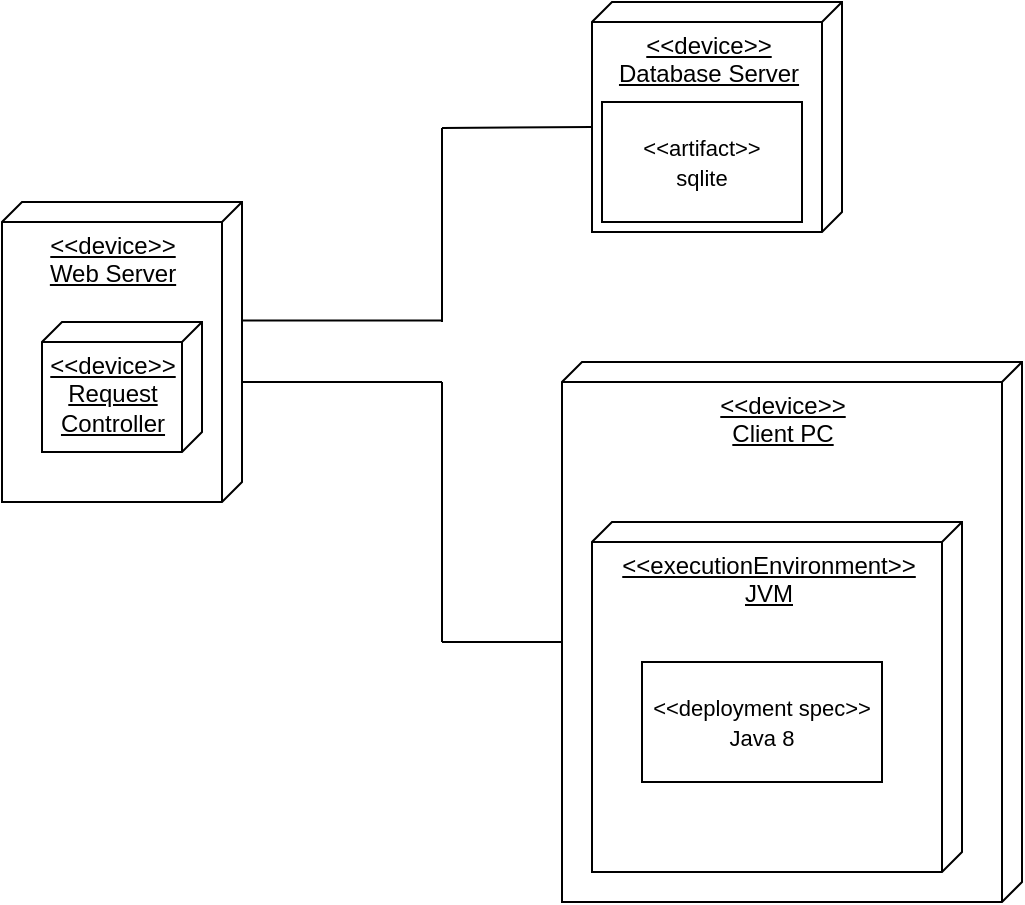 <mxfile version="13.9.9" type="device"><diagram id="xpD6GHCvbwX244-uw9DP" name="Страница 1"><mxGraphModel dx="583" dy="678" grid="1" gridSize="10" guides="1" tooltips="1" connect="1" arrows="1" fold="1" page="1" pageScale="1" pageWidth="827" pageHeight="1169" math="0" shadow="0"><root><mxCell id="0"/><mxCell id="1" parent="0"/><mxCell id="VjP9u1l_gfzGJ6Un3DD6-2" value="&amp;lt;&amp;lt;device&amp;gt;&amp;gt;&lt;br&gt;Client PC" style="verticalAlign=top;align=center;spacingTop=8;spacingLeft=2;spacingRight=12;shape=cube;size=10;direction=south;fontStyle=4;html=1;" vertex="1" parent="1"><mxGeometry x="510" y="260" width="230" height="270" as="geometry"/></mxCell><mxCell id="VjP9u1l_gfzGJ6Un3DD6-1" value="&amp;lt;&amp;lt;executionEnvironment&amp;gt;&amp;gt;&lt;br&gt;JVM" style="verticalAlign=top;align=center;spacingTop=8;spacingLeft=2;spacingRight=12;shape=cube;size=10;direction=south;fontStyle=4;html=1;" vertex="1" parent="1"><mxGeometry x="525" y="340" width="185" height="175" as="geometry"/></mxCell><mxCell id="VjP9u1l_gfzGJ6Un3DD6-3" value="&lt;font style=&quot;font-size: 11px&quot;&gt;&amp;lt;&amp;lt;deployment spec&amp;gt;&amp;gt;&lt;br&gt;Java 8&lt;br&gt;&lt;/font&gt;" style="rounded=0;whiteSpace=wrap;html=1;" vertex="1" parent="1"><mxGeometry x="550" y="410" width="120" height="60" as="geometry"/></mxCell><mxCell id="VjP9u1l_gfzGJ6Un3DD6-7" value="" style="endArrow=none;html=1;entryX=0;entryY=0;entryDx=140;entryDy=230;entryPerimeter=0;" edge="1" parent="1" target="VjP9u1l_gfzGJ6Un3DD6-2"><mxGeometry width="50" height="50" relative="1" as="geometry"><mxPoint x="450" y="400" as="sourcePoint"/><mxPoint x="460" y="290" as="targetPoint"/></mxGeometry></mxCell><mxCell id="VjP9u1l_gfzGJ6Un3DD6-8" value="" style="endArrow=none;html=1;" edge="1" parent="1"><mxGeometry width="50" height="50" relative="1" as="geometry"><mxPoint x="450" y="400" as="sourcePoint"/><mxPoint x="450" y="270" as="targetPoint"/></mxGeometry></mxCell><mxCell id="VjP9u1l_gfzGJ6Un3DD6-9" value="&amp;lt;&amp;lt;device&amp;gt;&amp;gt;&lt;br&gt;Web Server" style="verticalAlign=top;align=center;spacingTop=8;spacingLeft=2;spacingRight=12;shape=cube;size=10;direction=south;fontStyle=4;html=1;" vertex="1" parent="1"><mxGeometry x="230" y="180" width="120" height="150" as="geometry"/></mxCell><mxCell id="VjP9u1l_gfzGJ6Un3DD6-10" value="" style="endArrow=none;html=1;exitX=0.6;exitY=-0.002;exitDx=0;exitDy=0;exitPerimeter=0;" edge="1" parent="1" source="VjP9u1l_gfzGJ6Un3DD6-9"><mxGeometry width="50" height="50" relative="1" as="geometry"><mxPoint x="390" y="270" as="sourcePoint"/><mxPoint x="450" y="270" as="targetPoint"/></mxGeometry></mxCell><mxCell id="VjP9u1l_gfzGJ6Un3DD6-11" value="&amp;lt;&amp;lt;device&amp;gt;&amp;gt;&lt;br&gt;Request &lt;br&gt;Controller" style="verticalAlign=top;align=center;spacingTop=8;spacingLeft=2;spacingRight=12;shape=cube;size=10;direction=south;fontStyle=4;html=1;" vertex="1" parent="1"><mxGeometry x="250" y="240" width="80" height="65" as="geometry"/></mxCell><mxCell id="VjP9u1l_gfzGJ6Un3DD6-12" value="" style="endArrow=none;html=1;exitX=0.6;exitY=-0.002;exitDx=0;exitDy=0;exitPerimeter=0;" edge="1" parent="1"><mxGeometry width="50" height="50" relative="1" as="geometry"><mxPoint x="350.0" y="239.31" as="sourcePoint"/><mxPoint x="449.76" y="239.31" as="targetPoint"/></mxGeometry></mxCell><mxCell id="VjP9u1l_gfzGJ6Un3DD6-13" value="" style="endArrow=none;html=1;" edge="1" parent="1"><mxGeometry width="50" height="50" relative="1" as="geometry"><mxPoint x="450" y="240" as="sourcePoint"/><mxPoint x="450" y="143" as="targetPoint"/></mxGeometry></mxCell><mxCell id="VjP9u1l_gfzGJ6Un3DD6-14" value="&amp;lt;&amp;lt;device&amp;gt;&amp;gt;&lt;br&gt;Database Server" style="verticalAlign=top;align=center;spacingTop=8;spacingLeft=2;spacingRight=12;shape=cube;size=10;direction=south;fontStyle=4;html=1;" vertex="1" parent="1"><mxGeometry x="525" y="80" width="125" height="115" as="geometry"/></mxCell><mxCell id="VjP9u1l_gfzGJ6Un3DD6-15" value="" style="endArrow=none;html=1;entryX=0;entryY=0;entryDx=62.5;entryDy=125;entryPerimeter=0;" edge="1" parent="1" target="VjP9u1l_gfzGJ6Un3DD6-14"><mxGeometry width="50" height="50" relative="1" as="geometry"><mxPoint x="450" y="143" as="sourcePoint"/><mxPoint x="550" y="210" as="targetPoint"/></mxGeometry></mxCell><mxCell id="VjP9u1l_gfzGJ6Un3DD6-16" value="&lt;font style=&quot;font-size: 11px&quot;&gt;&amp;lt;&amp;lt;artifact&amp;gt;&amp;gt;&lt;br&gt;sqlite&lt;br&gt;&lt;/font&gt;" style="rounded=0;whiteSpace=wrap;html=1;" vertex="1" parent="1"><mxGeometry x="530" y="130" width="100" height="60" as="geometry"/></mxCell></root></mxGraphModel></diagram></mxfile>